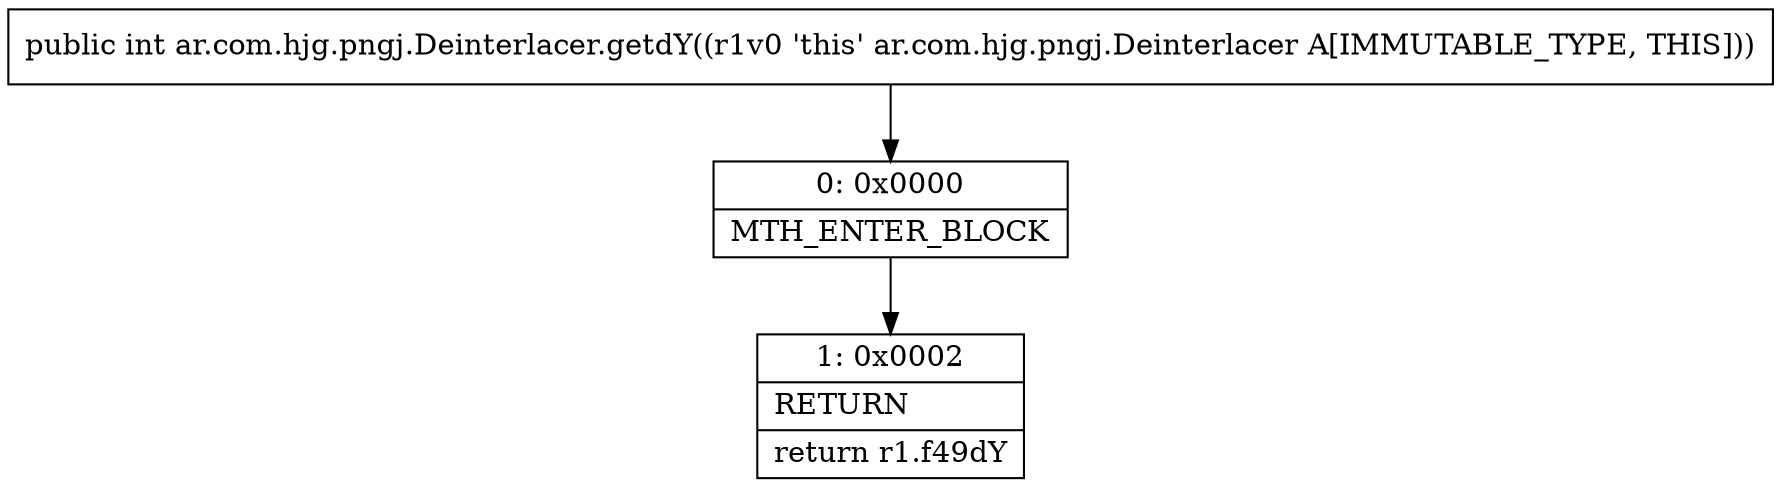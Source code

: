 digraph "CFG forar.com.hjg.pngj.Deinterlacer.getdY()I" {
Node_0 [shape=record,label="{0\:\ 0x0000|MTH_ENTER_BLOCK\l}"];
Node_1 [shape=record,label="{1\:\ 0x0002|RETURN\l|return r1.f49dY\l}"];
MethodNode[shape=record,label="{public int ar.com.hjg.pngj.Deinterlacer.getdY((r1v0 'this' ar.com.hjg.pngj.Deinterlacer A[IMMUTABLE_TYPE, THIS])) }"];
MethodNode -> Node_0;
Node_0 -> Node_1;
}

